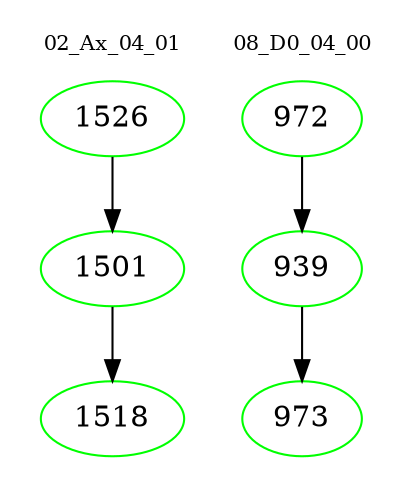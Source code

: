 digraph{
subgraph cluster_0 {
color = white
label = "02_Ax_04_01";
fontsize=10;
T0_1526 [label="1526", color="green"]
T0_1526 -> T0_1501 [color="black"]
T0_1501 [label="1501", color="green"]
T0_1501 -> T0_1518 [color="black"]
T0_1518 [label="1518", color="green"]
}
subgraph cluster_1 {
color = white
label = "08_D0_04_00";
fontsize=10;
T1_972 [label="972", color="green"]
T1_972 -> T1_939 [color="black"]
T1_939 [label="939", color="green"]
T1_939 -> T1_973 [color="black"]
T1_973 [label="973", color="green"]
}
}
